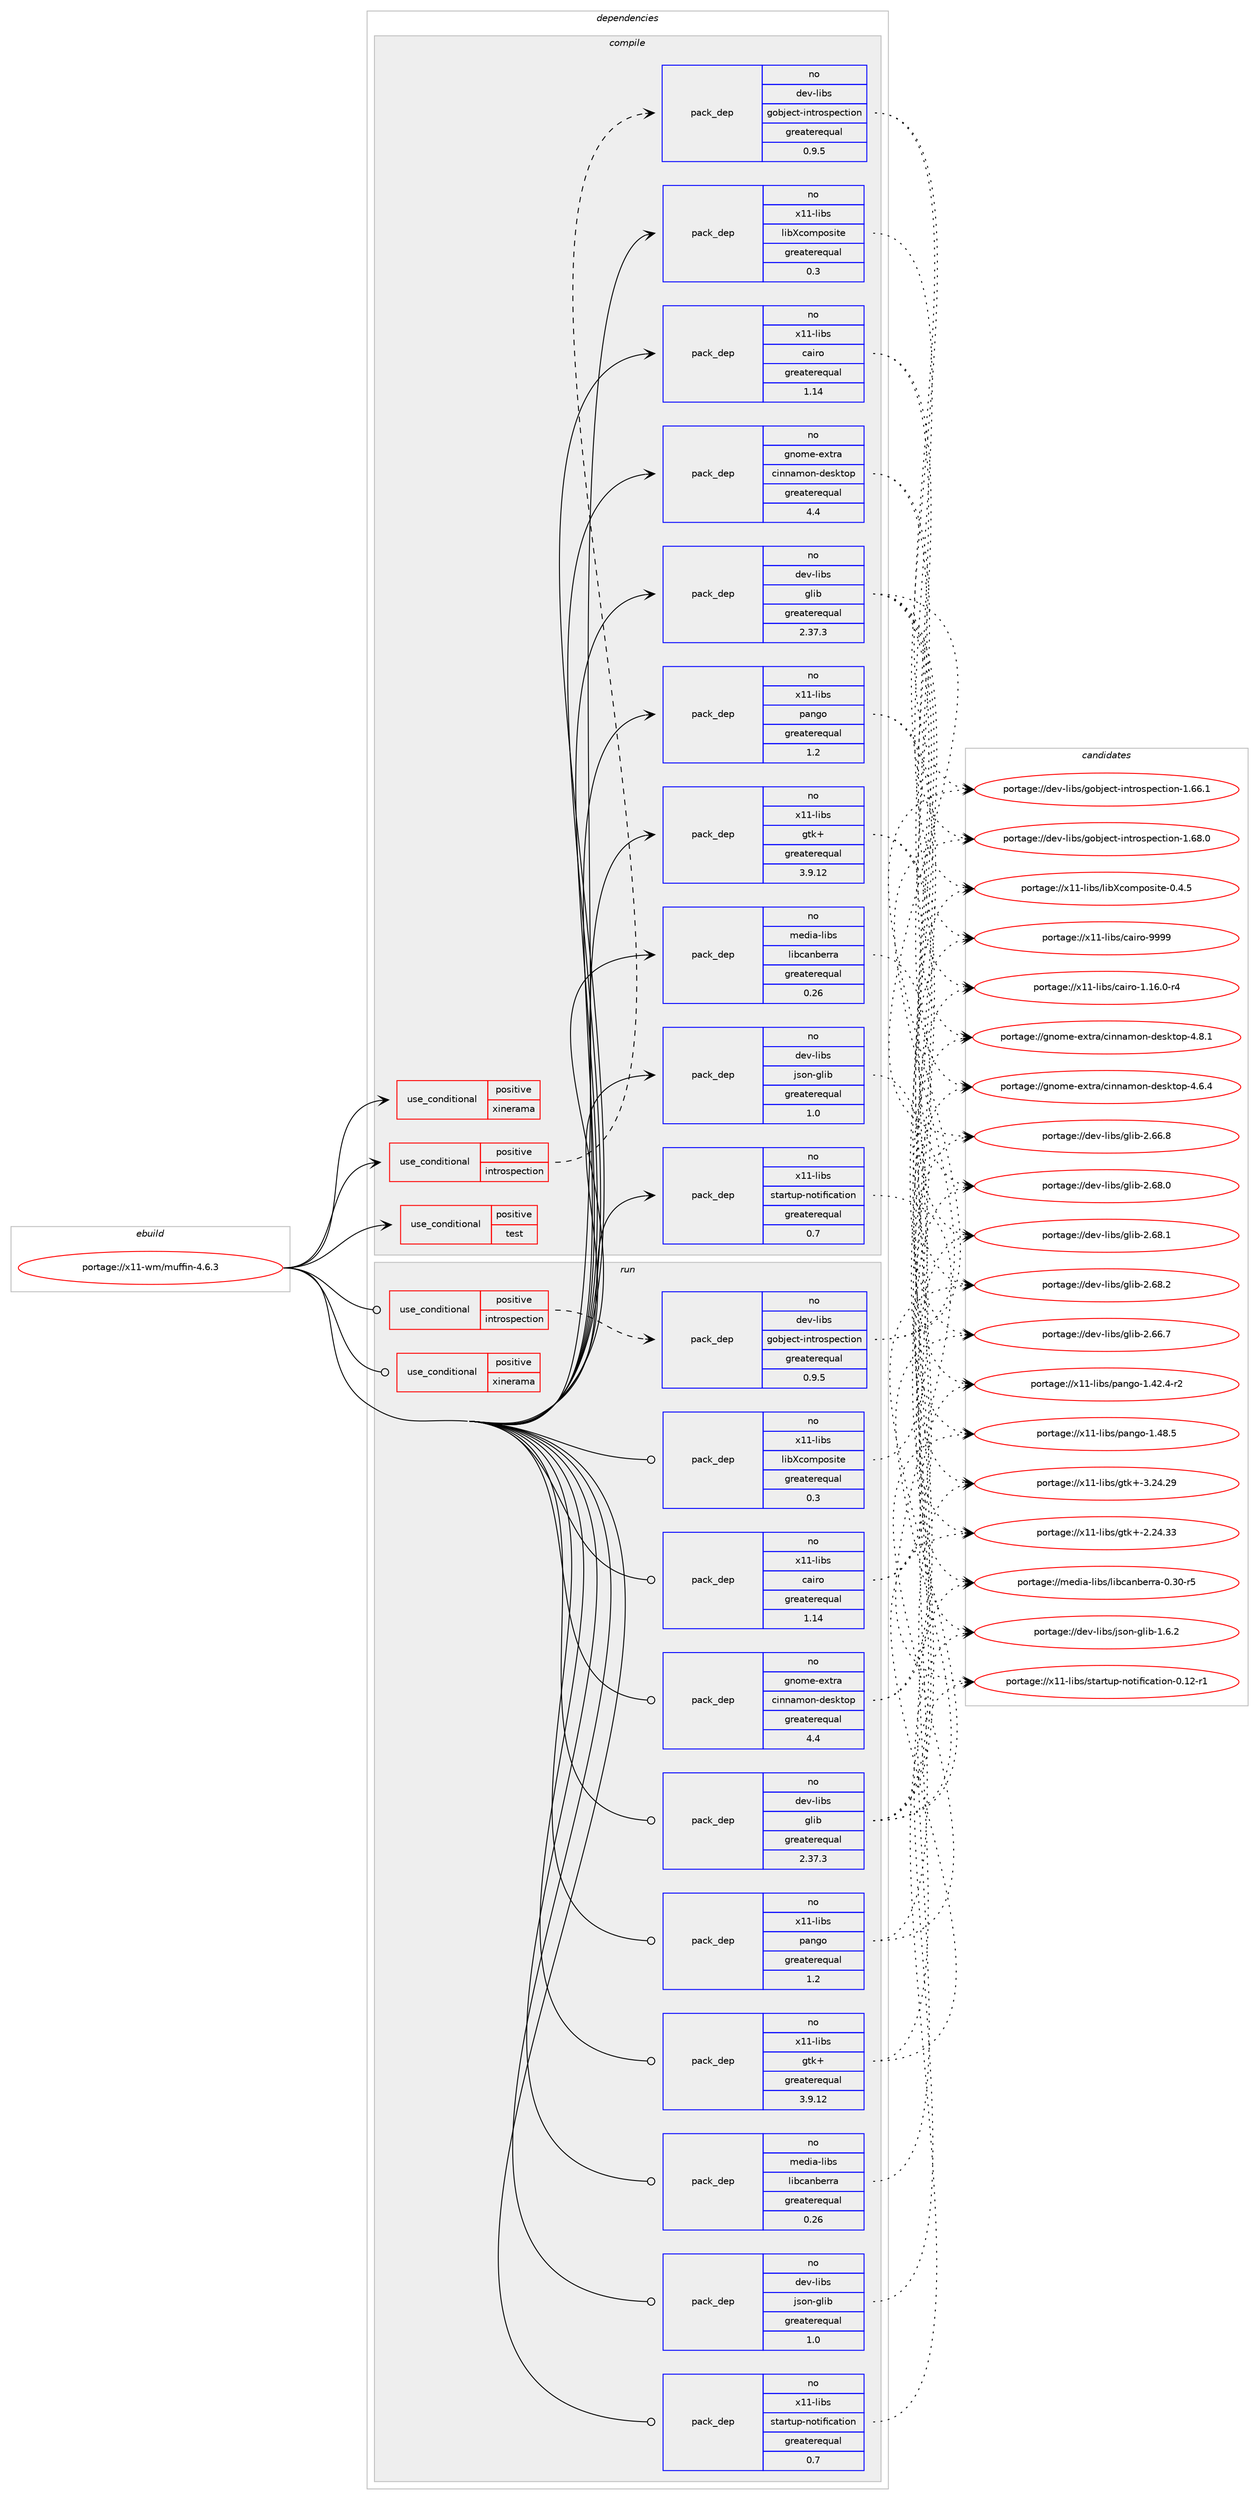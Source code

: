 digraph prolog {

# *************
# Graph options
# *************

newrank=true;
concentrate=true;
compound=true;
graph [rankdir=LR,fontname=Helvetica,fontsize=10,ranksep=1.5];#, ranksep=2.5, nodesep=0.2];
edge  [arrowhead=vee];
node  [fontname=Helvetica,fontsize=10];

# **********
# The ebuild
# **********

subgraph cluster_leftcol {
color=gray;
rank=same;
label=<<i>ebuild</i>>;
id [label="portage://x11-wm/muffin-4.6.3", color=red, width=4, href="../x11-wm/muffin-4.6.3.svg"];
}

# ****************
# The dependencies
# ****************

subgraph cluster_midcol {
color=gray;
label=<<i>dependencies</i>>;
subgraph cluster_compile {
fillcolor="#eeeeee";
style=filled;
label=<<i>compile</i>>;
subgraph cond411 {
dependency1003 [label=<<TABLE BORDER="0" CELLBORDER="1" CELLSPACING="0" CELLPADDING="4"><TR><TD ROWSPAN="3" CELLPADDING="10">use_conditional</TD></TR><TR><TD>positive</TD></TR><TR><TD>introspection</TD></TR></TABLE>>, shape=none, color=red];
subgraph pack547 {
dependency1004 [label=<<TABLE BORDER="0" CELLBORDER="1" CELLSPACING="0" CELLPADDING="4" WIDTH="220"><TR><TD ROWSPAN="6" CELLPADDING="30">pack_dep</TD></TR><TR><TD WIDTH="110">no</TD></TR><TR><TD>dev-libs</TD></TR><TR><TD>gobject-introspection</TD></TR><TR><TD>greaterequal</TD></TR><TR><TD>0.9.5</TD></TR></TABLE>>, shape=none, color=blue];
}
dependency1003:e -> dependency1004:w [weight=20,style="dashed",arrowhead="vee"];
}
id:e -> dependency1003:w [weight=20,style="solid",arrowhead="vee"];
subgraph cond412 {
dependency1005 [label=<<TABLE BORDER="0" CELLBORDER="1" CELLSPACING="0" CELLPADDING="4"><TR><TD ROWSPAN="3" CELLPADDING="10">use_conditional</TD></TR><TR><TD>positive</TD></TR><TR><TD>test</TD></TR></TABLE>>, shape=none, color=red];
# *** BEGIN UNKNOWN DEPENDENCY TYPE (TODO) ***
# dependency1005 -> package_dependency(portage://x11-wm/muffin-4.6.3,install,no,app-text,docbook-xml-dtd,none,[,,],[slot(4.5)],[])
# *** END UNKNOWN DEPENDENCY TYPE (TODO) ***

}
id:e -> dependency1005:w [weight=20,style="solid",arrowhead="vee"];
subgraph cond413 {
dependency1006 [label=<<TABLE BORDER="0" CELLBORDER="1" CELLSPACING="0" CELLPADDING="4"><TR><TD ROWSPAN="3" CELLPADDING="10">use_conditional</TD></TR><TR><TD>positive</TD></TR><TR><TD>xinerama</TD></TR></TABLE>>, shape=none, color=red];
# *** BEGIN UNKNOWN DEPENDENCY TYPE (TODO) ***
# dependency1006 -> package_dependency(portage://x11-wm/muffin-4.6.3,install,no,x11-libs,libXinerama,none,[,,],[],[])
# *** END UNKNOWN DEPENDENCY TYPE (TODO) ***

}
id:e -> dependency1006:w [weight=20,style="solid",arrowhead="vee"];
subgraph pack548 {
dependency1007 [label=<<TABLE BORDER="0" CELLBORDER="1" CELLSPACING="0" CELLPADDING="4" WIDTH="220"><TR><TD ROWSPAN="6" CELLPADDING="30">pack_dep</TD></TR><TR><TD WIDTH="110">no</TD></TR><TR><TD>dev-libs</TD></TR><TR><TD>glib</TD></TR><TR><TD>greaterequal</TD></TR><TR><TD>2.37.3</TD></TR></TABLE>>, shape=none, color=blue];
}
id:e -> dependency1007:w [weight=20,style="solid",arrowhead="vee"];
subgraph pack549 {
dependency1008 [label=<<TABLE BORDER="0" CELLBORDER="1" CELLSPACING="0" CELLPADDING="4" WIDTH="220"><TR><TD ROWSPAN="6" CELLPADDING="30">pack_dep</TD></TR><TR><TD WIDTH="110">no</TD></TR><TR><TD>dev-libs</TD></TR><TR><TD>json-glib</TD></TR><TR><TD>greaterequal</TD></TR><TR><TD>1.0</TD></TR></TABLE>>, shape=none, color=blue];
}
id:e -> dependency1008:w [weight=20,style="solid",arrowhead="vee"];
subgraph pack550 {
dependency1009 [label=<<TABLE BORDER="0" CELLBORDER="1" CELLSPACING="0" CELLPADDING="4" WIDTH="220"><TR><TD ROWSPAN="6" CELLPADDING="30">pack_dep</TD></TR><TR><TD WIDTH="110">no</TD></TR><TR><TD>gnome-extra</TD></TR><TR><TD>cinnamon-desktop</TD></TR><TR><TD>greaterequal</TD></TR><TR><TD>4.4</TD></TR></TABLE>>, shape=none, color=blue];
}
id:e -> dependency1009:w [weight=20,style="solid",arrowhead="vee"];
# *** BEGIN UNKNOWN DEPENDENCY TYPE (TODO) ***
# id -> package_dependency(portage://x11-wm/muffin-4.6.3,install,no,gnome-extra,zenity,none,[,,],[],[])
# *** END UNKNOWN DEPENDENCY TYPE (TODO) ***

subgraph pack551 {
dependency1010 [label=<<TABLE BORDER="0" CELLBORDER="1" CELLSPACING="0" CELLPADDING="4" WIDTH="220"><TR><TD ROWSPAN="6" CELLPADDING="30">pack_dep</TD></TR><TR><TD WIDTH="110">no</TD></TR><TR><TD>media-libs</TD></TR><TR><TD>libcanberra</TD></TR><TR><TD>greaterequal</TD></TR><TR><TD>0.26</TD></TR></TABLE>>, shape=none, color=blue];
}
id:e -> dependency1010:w [weight=20,style="solid",arrowhead="vee"];
# *** BEGIN UNKNOWN DEPENDENCY TYPE (TODO) ***
# id -> package_dependency(portage://x11-wm/muffin-4.6.3,install,no,virtual,opengl,none,[,,],[],[])
# *** END UNKNOWN DEPENDENCY TYPE (TODO) ***

# *** BEGIN UNKNOWN DEPENDENCY TYPE (TODO) ***
# id -> package_dependency(portage://x11-wm/muffin-4.6.3,install,no,x11-base,xorg-proto,none,[,,],[],[])
# *** END UNKNOWN DEPENDENCY TYPE (TODO) ***

subgraph pack552 {
dependency1011 [label=<<TABLE BORDER="0" CELLBORDER="1" CELLSPACING="0" CELLPADDING="4" WIDTH="220"><TR><TD ROWSPAN="6" CELLPADDING="30">pack_dep</TD></TR><TR><TD WIDTH="110">no</TD></TR><TR><TD>x11-libs</TD></TR><TR><TD>cairo</TD></TR><TR><TD>greaterequal</TD></TR><TR><TD>1.14</TD></TR></TABLE>>, shape=none, color=blue];
}
id:e -> dependency1011:w [weight=20,style="solid",arrowhead="vee"];
# *** BEGIN UNKNOWN DEPENDENCY TYPE (TODO) ***
# id -> package_dependency(portage://x11-wm/muffin-4.6.3,install,no,x11-libs,gdk-pixbuf,none,[,,],[slot(2)],[use(optenable(introspection),none)])
# *** END UNKNOWN DEPENDENCY TYPE (TODO) ***

subgraph pack553 {
dependency1012 [label=<<TABLE BORDER="0" CELLBORDER="1" CELLSPACING="0" CELLPADDING="4" WIDTH="220"><TR><TD ROWSPAN="6" CELLPADDING="30">pack_dep</TD></TR><TR><TD WIDTH="110">no</TD></TR><TR><TD>x11-libs</TD></TR><TR><TD>gtk+</TD></TR><TR><TD>greaterequal</TD></TR><TR><TD>3.9.12</TD></TR></TABLE>>, shape=none, color=blue];
}
id:e -> dependency1012:w [weight=20,style="solid",arrowhead="vee"];
# *** BEGIN UNKNOWN DEPENDENCY TYPE (TODO) ***
# id -> package_dependency(portage://x11-wm/muffin-4.6.3,install,no,x11-libs,libICE,none,[,,],[],[])
# *** END UNKNOWN DEPENDENCY TYPE (TODO) ***

# *** BEGIN UNKNOWN DEPENDENCY TYPE (TODO) ***
# id -> package_dependency(portage://x11-wm/muffin-4.6.3,install,no,x11-libs,libSM,none,[,,],[],[])
# *** END UNKNOWN DEPENDENCY TYPE (TODO) ***

# *** BEGIN UNKNOWN DEPENDENCY TYPE (TODO) ***
# id -> package_dependency(portage://x11-wm/muffin-4.6.3,install,no,x11-libs,libX11,none,[,,],[],[])
# *** END UNKNOWN DEPENDENCY TYPE (TODO) ***

subgraph pack554 {
dependency1013 [label=<<TABLE BORDER="0" CELLBORDER="1" CELLSPACING="0" CELLPADDING="4" WIDTH="220"><TR><TD ROWSPAN="6" CELLPADDING="30">pack_dep</TD></TR><TR><TD WIDTH="110">no</TD></TR><TR><TD>x11-libs</TD></TR><TR><TD>libXcomposite</TD></TR><TR><TD>greaterequal</TD></TR><TR><TD>0.3</TD></TR></TABLE>>, shape=none, color=blue];
}
id:e -> dependency1013:w [weight=20,style="solid",arrowhead="vee"];
# *** BEGIN UNKNOWN DEPENDENCY TYPE (TODO) ***
# id -> package_dependency(portage://x11-wm/muffin-4.6.3,install,no,x11-libs,libXcomposite,none,[,,],[],[])
# *** END UNKNOWN DEPENDENCY TYPE (TODO) ***

# *** BEGIN UNKNOWN DEPENDENCY TYPE (TODO) ***
# id -> package_dependency(portage://x11-wm/muffin-4.6.3,install,no,x11-libs,libXcursor,none,[,,],[],[])
# *** END UNKNOWN DEPENDENCY TYPE (TODO) ***

# *** BEGIN UNKNOWN DEPENDENCY TYPE (TODO) ***
# id -> package_dependency(portage://x11-wm/muffin-4.6.3,install,no,x11-libs,libXdamage,none,[,,],[],[])
# *** END UNKNOWN DEPENDENCY TYPE (TODO) ***

# *** BEGIN UNKNOWN DEPENDENCY TYPE (TODO) ***
# id -> package_dependency(portage://x11-wm/muffin-4.6.3,install,no,x11-libs,libXext,none,[,,],[],[])
# *** END UNKNOWN DEPENDENCY TYPE (TODO) ***

# *** BEGIN UNKNOWN DEPENDENCY TYPE (TODO) ***
# id -> package_dependency(portage://x11-wm/muffin-4.6.3,install,no,x11-libs,libXfixes,none,[,,],[],[])
# *** END UNKNOWN DEPENDENCY TYPE (TODO) ***

# *** BEGIN UNKNOWN DEPENDENCY TYPE (TODO) ***
# id -> package_dependency(portage://x11-wm/muffin-4.6.3,install,no,x11-libs,libXrandr,none,[,,],[],[])
# *** END UNKNOWN DEPENDENCY TYPE (TODO) ***

# *** BEGIN UNKNOWN DEPENDENCY TYPE (TODO) ***
# id -> package_dependency(portage://x11-wm/muffin-4.6.3,install,no,x11-libs,libXrender,none,[,,],[],[])
# *** END UNKNOWN DEPENDENCY TYPE (TODO) ***

# *** BEGIN UNKNOWN DEPENDENCY TYPE (TODO) ***
# id -> package_dependency(portage://x11-wm/muffin-4.6.3,install,no,x11-libs,libxkbcommon,none,[,,],[],[])
# *** END UNKNOWN DEPENDENCY TYPE (TODO) ***

subgraph pack555 {
dependency1014 [label=<<TABLE BORDER="0" CELLBORDER="1" CELLSPACING="0" CELLPADDING="4" WIDTH="220"><TR><TD ROWSPAN="6" CELLPADDING="30">pack_dep</TD></TR><TR><TD WIDTH="110">no</TD></TR><TR><TD>x11-libs</TD></TR><TR><TD>pango</TD></TR><TR><TD>greaterequal</TD></TR><TR><TD>1.2</TD></TR></TABLE>>, shape=none, color=blue];
}
id:e -> dependency1014:w [weight=20,style="solid",arrowhead="vee"];
subgraph pack556 {
dependency1015 [label=<<TABLE BORDER="0" CELLBORDER="1" CELLSPACING="0" CELLPADDING="4" WIDTH="220"><TR><TD ROWSPAN="6" CELLPADDING="30">pack_dep</TD></TR><TR><TD WIDTH="110">no</TD></TR><TR><TD>x11-libs</TD></TR><TR><TD>startup-notification</TD></TR><TR><TD>greaterequal</TD></TR><TR><TD>0.7</TD></TR></TABLE>>, shape=none, color=blue];
}
id:e -> dependency1015:w [weight=20,style="solid",arrowhead="vee"];
}
subgraph cluster_compileandrun {
fillcolor="#eeeeee";
style=filled;
label=<<i>compile and run</i>>;
}
subgraph cluster_run {
fillcolor="#eeeeee";
style=filled;
label=<<i>run</i>>;
subgraph cond414 {
dependency1016 [label=<<TABLE BORDER="0" CELLBORDER="1" CELLSPACING="0" CELLPADDING="4"><TR><TD ROWSPAN="3" CELLPADDING="10">use_conditional</TD></TR><TR><TD>positive</TD></TR><TR><TD>introspection</TD></TR></TABLE>>, shape=none, color=red];
subgraph pack557 {
dependency1017 [label=<<TABLE BORDER="0" CELLBORDER="1" CELLSPACING="0" CELLPADDING="4" WIDTH="220"><TR><TD ROWSPAN="6" CELLPADDING="30">pack_dep</TD></TR><TR><TD WIDTH="110">no</TD></TR><TR><TD>dev-libs</TD></TR><TR><TD>gobject-introspection</TD></TR><TR><TD>greaterequal</TD></TR><TR><TD>0.9.5</TD></TR></TABLE>>, shape=none, color=blue];
}
dependency1016:e -> dependency1017:w [weight=20,style="dashed",arrowhead="vee"];
}
id:e -> dependency1016:w [weight=20,style="solid",arrowhead="odot"];
subgraph cond415 {
dependency1018 [label=<<TABLE BORDER="0" CELLBORDER="1" CELLSPACING="0" CELLPADDING="4"><TR><TD ROWSPAN="3" CELLPADDING="10">use_conditional</TD></TR><TR><TD>positive</TD></TR><TR><TD>xinerama</TD></TR></TABLE>>, shape=none, color=red];
# *** BEGIN UNKNOWN DEPENDENCY TYPE (TODO) ***
# dependency1018 -> package_dependency(portage://x11-wm/muffin-4.6.3,run,no,x11-libs,libXinerama,none,[,,],[],[])
# *** END UNKNOWN DEPENDENCY TYPE (TODO) ***

}
id:e -> dependency1018:w [weight=20,style="solid",arrowhead="odot"];
subgraph pack558 {
dependency1019 [label=<<TABLE BORDER="0" CELLBORDER="1" CELLSPACING="0" CELLPADDING="4" WIDTH="220"><TR><TD ROWSPAN="6" CELLPADDING="30">pack_dep</TD></TR><TR><TD WIDTH="110">no</TD></TR><TR><TD>dev-libs</TD></TR><TR><TD>glib</TD></TR><TR><TD>greaterequal</TD></TR><TR><TD>2.37.3</TD></TR></TABLE>>, shape=none, color=blue];
}
id:e -> dependency1019:w [weight=20,style="solid",arrowhead="odot"];
subgraph pack559 {
dependency1020 [label=<<TABLE BORDER="0" CELLBORDER="1" CELLSPACING="0" CELLPADDING="4" WIDTH="220"><TR><TD ROWSPAN="6" CELLPADDING="30">pack_dep</TD></TR><TR><TD WIDTH="110">no</TD></TR><TR><TD>dev-libs</TD></TR><TR><TD>json-glib</TD></TR><TR><TD>greaterequal</TD></TR><TR><TD>1.0</TD></TR></TABLE>>, shape=none, color=blue];
}
id:e -> dependency1020:w [weight=20,style="solid",arrowhead="odot"];
subgraph pack560 {
dependency1021 [label=<<TABLE BORDER="0" CELLBORDER="1" CELLSPACING="0" CELLPADDING="4" WIDTH="220"><TR><TD ROWSPAN="6" CELLPADDING="30">pack_dep</TD></TR><TR><TD WIDTH="110">no</TD></TR><TR><TD>gnome-extra</TD></TR><TR><TD>cinnamon-desktop</TD></TR><TR><TD>greaterequal</TD></TR><TR><TD>4.4</TD></TR></TABLE>>, shape=none, color=blue];
}
id:e -> dependency1021:w [weight=20,style="solid",arrowhead="odot"];
# *** BEGIN UNKNOWN DEPENDENCY TYPE (TODO) ***
# id -> package_dependency(portage://x11-wm/muffin-4.6.3,run,no,gnome-extra,zenity,none,[,,],[],[])
# *** END UNKNOWN DEPENDENCY TYPE (TODO) ***

subgraph pack561 {
dependency1022 [label=<<TABLE BORDER="0" CELLBORDER="1" CELLSPACING="0" CELLPADDING="4" WIDTH="220"><TR><TD ROWSPAN="6" CELLPADDING="30">pack_dep</TD></TR><TR><TD WIDTH="110">no</TD></TR><TR><TD>media-libs</TD></TR><TR><TD>libcanberra</TD></TR><TR><TD>greaterequal</TD></TR><TR><TD>0.26</TD></TR></TABLE>>, shape=none, color=blue];
}
id:e -> dependency1022:w [weight=20,style="solid",arrowhead="odot"];
# *** BEGIN UNKNOWN DEPENDENCY TYPE (TODO) ***
# id -> package_dependency(portage://x11-wm/muffin-4.6.3,run,no,virtual,opengl,none,[,,],[],[])
# *** END UNKNOWN DEPENDENCY TYPE (TODO) ***

subgraph pack562 {
dependency1023 [label=<<TABLE BORDER="0" CELLBORDER="1" CELLSPACING="0" CELLPADDING="4" WIDTH="220"><TR><TD ROWSPAN="6" CELLPADDING="30">pack_dep</TD></TR><TR><TD WIDTH="110">no</TD></TR><TR><TD>x11-libs</TD></TR><TR><TD>cairo</TD></TR><TR><TD>greaterequal</TD></TR><TR><TD>1.14</TD></TR></TABLE>>, shape=none, color=blue];
}
id:e -> dependency1023:w [weight=20,style="solid",arrowhead="odot"];
# *** BEGIN UNKNOWN DEPENDENCY TYPE (TODO) ***
# id -> package_dependency(portage://x11-wm/muffin-4.6.3,run,no,x11-libs,gdk-pixbuf,none,[,,],[slot(2)],[use(optenable(introspection),none)])
# *** END UNKNOWN DEPENDENCY TYPE (TODO) ***

subgraph pack563 {
dependency1024 [label=<<TABLE BORDER="0" CELLBORDER="1" CELLSPACING="0" CELLPADDING="4" WIDTH="220"><TR><TD ROWSPAN="6" CELLPADDING="30">pack_dep</TD></TR><TR><TD WIDTH="110">no</TD></TR><TR><TD>x11-libs</TD></TR><TR><TD>gtk+</TD></TR><TR><TD>greaterequal</TD></TR><TR><TD>3.9.12</TD></TR></TABLE>>, shape=none, color=blue];
}
id:e -> dependency1024:w [weight=20,style="solid",arrowhead="odot"];
# *** BEGIN UNKNOWN DEPENDENCY TYPE (TODO) ***
# id -> package_dependency(portage://x11-wm/muffin-4.6.3,run,no,x11-libs,libICE,none,[,,],[],[])
# *** END UNKNOWN DEPENDENCY TYPE (TODO) ***

# *** BEGIN UNKNOWN DEPENDENCY TYPE (TODO) ***
# id -> package_dependency(portage://x11-wm/muffin-4.6.3,run,no,x11-libs,libSM,none,[,,],[],[])
# *** END UNKNOWN DEPENDENCY TYPE (TODO) ***

# *** BEGIN UNKNOWN DEPENDENCY TYPE (TODO) ***
# id -> package_dependency(portage://x11-wm/muffin-4.6.3,run,no,x11-libs,libX11,none,[,,],[],[])
# *** END UNKNOWN DEPENDENCY TYPE (TODO) ***

subgraph pack564 {
dependency1025 [label=<<TABLE BORDER="0" CELLBORDER="1" CELLSPACING="0" CELLPADDING="4" WIDTH="220"><TR><TD ROWSPAN="6" CELLPADDING="30">pack_dep</TD></TR><TR><TD WIDTH="110">no</TD></TR><TR><TD>x11-libs</TD></TR><TR><TD>libXcomposite</TD></TR><TR><TD>greaterequal</TD></TR><TR><TD>0.3</TD></TR></TABLE>>, shape=none, color=blue];
}
id:e -> dependency1025:w [weight=20,style="solid",arrowhead="odot"];
# *** BEGIN UNKNOWN DEPENDENCY TYPE (TODO) ***
# id -> package_dependency(portage://x11-wm/muffin-4.6.3,run,no,x11-libs,libXcomposite,none,[,,],[],[])
# *** END UNKNOWN DEPENDENCY TYPE (TODO) ***

# *** BEGIN UNKNOWN DEPENDENCY TYPE (TODO) ***
# id -> package_dependency(portage://x11-wm/muffin-4.6.3,run,no,x11-libs,libXcursor,none,[,,],[],[])
# *** END UNKNOWN DEPENDENCY TYPE (TODO) ***

# *** BEGIN UNKNOWN DEPENDENCY TYPE (TODO) ***
# id -> package_dependency(portage://x11-wm/muffin-4.6.3,run,no,x11-libs,libXdamage,none,[,,],[],[])
# *** END UNKNOWN DEPENDENCY TYPE (TODO) ***

# *** BEGIN UNKNOWN DEPENDENCY TYPE (TODO) ***
# id -> package_dependency(portage://x11-wm/muffin-4.6.3,run,no,x11-libs,libXext,none,[,,],[],[])
# *** END UNKNOWN DEPENDENCY TYPE (TODO) ***

# *** BEGIN UNKNOWN DEPENDENCY TYPE (TODO) ***
# id -> package_dependency(portage://x11-wm/muffin-4.6.3,run,no,x11-libs,libXfixes,none,[,,],[],[])
# *** END UNKNOWN DEPENDENCY TYPE (TODO) ***

# *** BEGIN UNKNOWN DEPENDENCY TYPE (TODO) ***
# id -> package_dependency(portage://x11-wm/muffin-4.6.3,run,no,x11-libs,libXrandr,none,[,,],[],[])
# *** END UNKNOWN DEPENDENCY TYPE (TODO) ***

# *** BEGIN UNKNOWN DEPENDENCY TYPE (TODO) ***
# id -> package_dependency(portage://x11-wm/muffin-4.6.3,run,no,x11-libs,libXrender,none,[,,],[],[])
# *** END UNKNOWN DEPENDENCY TYPE (TODO) ***

# *** BEGIN UNKNOWN DEPENDENCY TYPE (TODO) ***
# id -> package_dependency(portage://x11-wm/muffin-4.6.3,run,no,x11-libs,libxkbcommon,none,[,,],[],[])
# *** END UNKNOWN DEPENDENCY TYPE (TODO) ***

subgraph pack565 {
dependency1026 [label=<<TABLE BORDER="0" CELLBORDER="1" CELLSPACING="0" CELLPADDING="4" WIDTH="220"><TR><TD ROWSPAN="6" CELLPADDING="30">pack_dep</TD></TR><TR><TD WIDTH="110">no</TD></TR><TR><TD>x11-libs</TD></TR><TR><TD>pango</TD></TR><TR><TD>greaterequal</TD></TR><TR><TD>1.2</TD></TR></TABLE>>, shape=none, color=blue];
}
id:e -> dependency1026:w [weight=20,style="solid",arrowhead="odot"];
subgraph pack566 {
dependency1027 [label=<<TABLE BORDER="0" CELLBORDER="1" CELLSPACING="0" CELLPADDING="4" WIDTH="220"><TR><TD ROWSPAN="6" CELLPADDING="30">pack_dep</TD></TR><TR><TD WIDTH="110">no</TD></TR><TR><TD>x11-libs</TD></TR><TR><TD>startup-notification</TD></TR><TR><TD>greaterequal</TD></TR><TR><TD>0.7</TD></TR></TABLE>>, shape=none, color=blue];
}
id:e -> dependency1027:w [weight=20,style="solid",arrowhead="odot"];
}
}

# **************
# The candidates
# **************

subgraph cluster_choices {
rank=same;
color=gray;
label=<<i>candidates</i>>;

subgraph choice547 {
color=black;
nodesep=1;
choice1001011184510810598115471031119810610199116451051101161141111151121019911610511111045494654544649 [label="portage://dev-libs/gobject-introspection-1.66.1", color=red, width=4,href="../dev-libs/gobject-introspection-1.66.1.svg"];
choice1001011184510810598115471031119810610199116451051101161141111151121019911610511111045494654564648 [label="portage://dev-libs/gobject-introspection-1.68.0", color=red, width=4,href="../dev-libs/gobject-introspection-1.68.0.svg"];
dependency1004:e -> choice1001011184510810598115471031119810610199116451051101161141111151121019911610511111045494654544649:w [style=dotted,weight="100"];
dependency1004:e -> choice1001011184510810598115471031119810610199116451051101161141111151121019911610511111045494654564648:w [style=dotted,weight="100"];
}
subgraph choice548 {
color=black;
nodesep=1;
choice1001011184510810598115471031081059845504654544655 [label="portage://dev-libs/glib-2.66.7", color=red, width=4,href="../dev-libs/glib-2.66.7.svg"];
choice1001011184510810598115471031081059845504654544656 [label="portage://dev-libs/glib-2.66.8", color=red, width=4,href="../dev-libs/glib-2.66.8.svg"];
choice1001011184510810598115471031081059845504654564648 [label="portage://dev-libs/glib-2.68.0", color=red, width=4,href="../dev-libs/glib-2.68.0.svg"];
choice1001011184510810598115471031081059845504654564649 [label="portage://dev-libs/glib-2.68.1", color=red, width=4,href="../dev-libs/glib-2.68.1.svg"];
choice1001011184510810598115471031081059845504654564650 [label="portage://dev-libs/glib-2.68.2", color=red, width=4,href="../dev-libs/glib-2.68.2.svg"];
dependency1007:e -> choice1001011184510810598115471031081059845504654544655:w [style=dotted,weight="100"];
dependency1007:e -> choice1001011184510810598115471031081059845504654544656:w [style=dotted,weight="100"];
dependency1007:e -> choice1001011184510810598115471031081059845504654564648:w [style=dotted,weight="100"];
dependency1007:e -> choice1001011184510810598115471031081059845504654564649:w [style=dotted,weight="100"];
dependency1007:e -> choice1001011184510810598115471031081059845504654564650:w [style=dotted,weight="100"];
}
subgraph choice549 {
color=black;
nodesep=1;
choice1001011184510810598115471061151111104510310810598454946544650 [label="portage://dev-libs/json-glib-1.6.2", color=red, width=4,href="../dev-libs/json-glib-1.6.2.svg"];
dependency1008:e -> choice1001011184510810598115471061151111104510310810598454946544650:w [style=dotted,weight="100"];
}
subgraph choice550 {
color=black;
nodesep=1;
choice103110111109101451011201161149747991051101109710911111045100101115107116111112455246544652 [label="portage://gnome-extra/cinnamon-desktop-4.6.4", color=red, width=4,href="../gnome-extra/cinnamon-desktop-4.6.4.svg"];
choice103110111109101451011201161149747991051101109710911111045100101115107116111112455246564649 [label="portage://gnome-extra/cinnamon-desktop-4.8.1", color=red, width=4,href="../gnome-extra/cinnamon-desktop-4.8.1.svg"];
dependency1009:e -> choice103110111109101451011201161149747991051101109710911111045100101115107116111112455246544652:w [style=dotted,weight="100"];
dependency1009:e -> choice103110111109101451011201161149747991051101109710911111045100101115107116111112455246564649:w [style=dotted,weight="100"];
}
subgraph choice551 {
color=black;
nodesep=1;
choice10910110010597451081059811547108105989997110981011141149745484651484511453 [label="portage://media-libs/libcanberra-0.30-r5", color=red, width=4,href="../media-libs/libcanberra-0.30-r5.svg"];
dependency1010:e -> choice10910110010597451081059811547108105989997110981011141149745484651484511453:w [style=dotted,weight="100"];
}
subgraph choice552 {
color=black;
nodesep=1;
choice12049494510810598115479997105114111454946495446484511452 [label="portage://x11-libs/cairo-1.16.0-r4", color=red, width=4,href="../x11-libs/cairo-1.16.0-r4.svg"];
choice120494945108105981154799971051141114557575757 [label="portage://x11-libs/cairo-9999", color=red, width=4,href="../x11-libs/cairo-9999.svg"];
dependency1011:e -> choice12049494510810598115479997105114111454946495446484511452:w [style=dotted,weight="100"];
dependency1011:e -> choice120494945108105981154799971051141114557575757:w [style=dotted,weight="100"];
}
subgraph choice553 {
color=black;
nodesep=1;
choice1204949451081059811547103116107434550465052465151 [label="portage://x11-libs/gtk+-2.24.33", color=red, width=4,href="../x11-libs/gtk+-2.24.33.svg"];
choice1204949451081059811547103116107434551465052465057 [label="portage://x11-libs/gtk+-3.24.29", color=red, width=4,href="../x11-libs/gtk+-3.24.29.svg"];
dependency1012:e -> choice1204949451081059811547103116107434550465052465151:w [style=dotted,weight="100"];
dependency1012:e -> choice1204949451081059811547103116107434551465052465057:w [style=dotted,weight="100"];
}
subgraph choice554 {
color=black;
nodesep=1;
choice1204949451081059811547108105988899111109112111115105116101454846524653 [label="portage://x11-libs/libXcomposite-0.4.5", color=red, width=4,href="../x11-libs/libXcomposite-0.4.5.svg"];
dependency1013:e -> choice1204949451081059811547108105988899111109112111115105116101454846524653:w [style=dotted,weight="100"];
}
subgraph choice555 {
color=black;
nodesep=1;
choice120494945108105981154711297110103111454946525046524511450 [label="portage://x11-libs/pango-1.42.4-r2", color=red, width=4,href="../x11-libs/pango-1.42.4-r2.svg"];
choice12049494510810598115471129711010311145494652564653 [label="portage://x11-libs/pango-1.48.5", color=red, width=4,href="../x11-libs/pango-1.48.5.svg"];
dependency1014:e -> choice120494945108105981154711297110103111454946525046524511450:w [style=dotted,weight="100"];
dependency1014:e -> choice12049494510810598115471129711010311145494652564653:w [style=dotted,weight="100"];
}
subgraph choice556 {
color=black;
nodesep=1;
choice12049494510810598115471151169711411611711245110111116105102105999711610511111045484649504511449 [label="portage://x11-libs/startup-notification-0.12-r1", color=red, width=4,href="../x11-libs/startup-notification-0.12-r1.svg"];
dependency1015:e -> choice12049494510810598115471151169711411611711245110111116105102105999711610511111045484649504511449:w [style=dotted,weight="100"];
}
subgraph choice557 {
color=black;
nodesep=1;
choice1001011184510810598115471031119810610199116451051101161141111151121019911610511111045494654544649 [label="portage://dev-libs/gobject-introspection-1.66.1", color=red, width=4,href="../dev-libs/gobject-introspection-1.66.1.svg"];
choice1001011184510810598115471031119810610199116451051101161141111151121019911610511111045494654564648 [label="portage://dev-libs/gobject-introspection-1.68.0", color=red, width=4,href="../dev-libs/gobject-introspection-1.68.0.svg"];
dependency1017:e -> choice1001011184510810598115471031119810610199116451051101161141111151121019911610511111045494654544649:w [style=dotted,weight="100"];
dependency1017:e -> choice1001011184510810598115471031119810610199116451051101161141111151121019911610511111045494654564648:w [style=dotted,weight="100"];
}
subgraph choice558 {
color=black;
nodesep=1;
choice1001011184510810598115471031081059845504654544655 [label="portage://dev-libs/glib-2.66.7", color=red, width=4,href="../dev-libs/glib-2.66.7.svg"];
choice1001011184510810598115471031081059845504654544656 [label="portage://dev-libs/glib-2.66.8", color=red, width=4,href="../dev-libs/glib-2.66.8.svg"];
choice1001011184510810598115471031081059845504654564648 [label="portage://dev-libs/glib-2.68.0", color=red, width=4,href="../dev-libs/glib-2.68.0.svg"];
choice1001011184510810598115471031081059845504654564649 [label="portage://dev-libs/glib-2.68.1", color=red, width=4,href="../dev-libs/glib-2.68.1.svg"];
choice1001011184510810598115471031081059845504654564650 [label="portage://dev-libs/glib-2.68.2", color=red, width=4,href="../dev-libs/glib-2.68.2.svg"];
dependency1019:e -> choice1001011184510810598115471031081059845504654544655:w [style=dotted,weight="100"];
dependency1019:e -> choice1001011184510810598115471031081059845504654544656:w [style=dotted,weight="100"];
dependency1019:e -> choice1001011184510810598115471031081059845504654564648:w [style=dotted,weight="100"];
dependency1019:e -> choice1001011184510810598115471031081059845504654564649:w [style=dotted,weight="100"];
dependency1019:e -> choice1001011184510810598115471031081059845504654564650:w [style=dotted,weight="100"];
}
subgraph choice559 {
color=black;
nodesep=1;
choice1001011184510810598115471061151111104510310810598454946544650 [label="portage://dev-libs/json-glib-1.6.2", color=red, width=4,href="../dev-libs/json-glib-1.6.2.svg"];
dependency1020:e -> choice1001011184510810598115471061151111104510310810598454946544650:w [style=dotted,weight="100"];
}
subgraph choice560 {
color=black;
nodesep=1;
choice103110111109101451011201161149747991051101109710911111045100101115107116111112455246544652 [label="portage://gnome-extra/cinnamon-desktop-4.6.4", color=red, width=4,href="../gnome-extra/cinnamon-desktop-4.6.4.svg"];
choice103110111109101451011201161149747991051101109710911111045100101115107116111112455246564649 [label="portage://gnome-extra/cinnamon-desktop-4.8.1", color=red, width=4,href="../gnome-extra/cinnamon-desktop-4.8.1.svg"];
dependency1021:e -> choice103110111109101451011201161149747991051101109710911111045100101115107116111112455246544652:w [style=dotted,weight="100"];
dependency1021:e -> choice103110111109101451011201161149747991051101109710911111045100101115107116111112455246564649:w [style=dotted,weight="100"];
}
subgraph choice561 {
color=black;
nodesep=1;
choice10910110010597451081059811547108105989997110981011141149745484651484511453 [label="portage://media-libs/libcanberra-0.30-r5", color=red, width=4,href="../media-libs/libcanberra-0.30-r5.svg"];
dependency1022:e -> choice10910110010597451081059811547108105989997110981011141149745484651484511453:w [style=dotted,weight="100"];
}
subgraph choice562 {
color=black;
nodesep=1;
choice12049494510810598115479997105114111454946495446484511452 [label="portage://x11-libs/cairo-1.16.0-r4", color=red, width=4,href="../x11-libs/cairo-1.16.0-r4.svg"];
choice120494945108105981154799971051141114557575757 [label="portage://x11-libs/cairo-9999", color=red, width=4,href="../x11-libs/cairo-9999.svg"];
dependency1023:e -> choice12049494510810598115479997105114111454946495446484511452:w [style=dotted,weight="100"];
dependency1023:e -> choice120494945108105981154799971051141114557575757:w [style=dotted,weight="100"];
}
subgraph choice563 {
color=black;
nodesep=1;
choice1204949451081059811547103116107434550465052465151 [label="portage://x11-libs/gtk+-2.24.33", color=red, width=4,href="../x11-libs/gtk+-2.24.33.svg"];
choice1204949451081059811547103116107434551465052465057 [label="portage://x11-libs/gtk+-3.24.29", color=red, width=4,href="../x11-libs/gtk+-3.24.29.svg"];
dependency1024:e -> choice1204949451081059811547103116107434550465052465151:w [style=dotted,weight="100"];
dependency1024:e -> choice1204949451081059811547103116107434551465052465057:w [style=dotted,weight="100"];
}
subgraph choice564 {
color=black;
nodesep=1;
choice1204949451081059811547108105988899111109112111115105116101454846524653 [label="portage://x11-libs/libXcomposite-0.4.5", color=red, width=4,href="../x11-libs/libXcomposite-0.4.5.svg"];
dependency1025:e -> choice1204949451081059811547108105988899111109112111115105116101454846524653:w [style=dotted,weight="100"];
}
subgraph choice565 {
color=black;
nodesep=1;
choice120494945108105981154711297110103111454946525046524511450 [label="portage://x11-libs/pango-1.42.4-r2", color=red, width=4,href="../x11-libs/pango-1.42.4-r2.svg"];
choice12049494510810598115471129711010311145494652564653 [label="portage://x11-libs/pango-1.48.5", color=red, width=4,href="../x11-libs/pango-1.48.5.svg"];
dependency1026:e -> choice120494945108105981154711297110103111454946525046524511450:w [style=dotted,weight="100"];
dependency1026:e -> choice12049494510810598115471129711010311145494652564653:w [style=dotted,weight="100"];
}
subgraph choice566 {
color=black;
nodesep=1;
choice12049494510810598115471151169711411611711245110111116105102105999711610511111045484649504511449 [label="portage://x11-libs/startup-notification-0.12-r1", color=red, width=4,href="../x11-libs/startup-notification-0.12-r1.svg"];
dependency1027:e -> choice12049494510810598115471151169711411611711245110111116105102105999711610511111045484649504511449:w [style=dotted,weight="100"];
}
}

}
